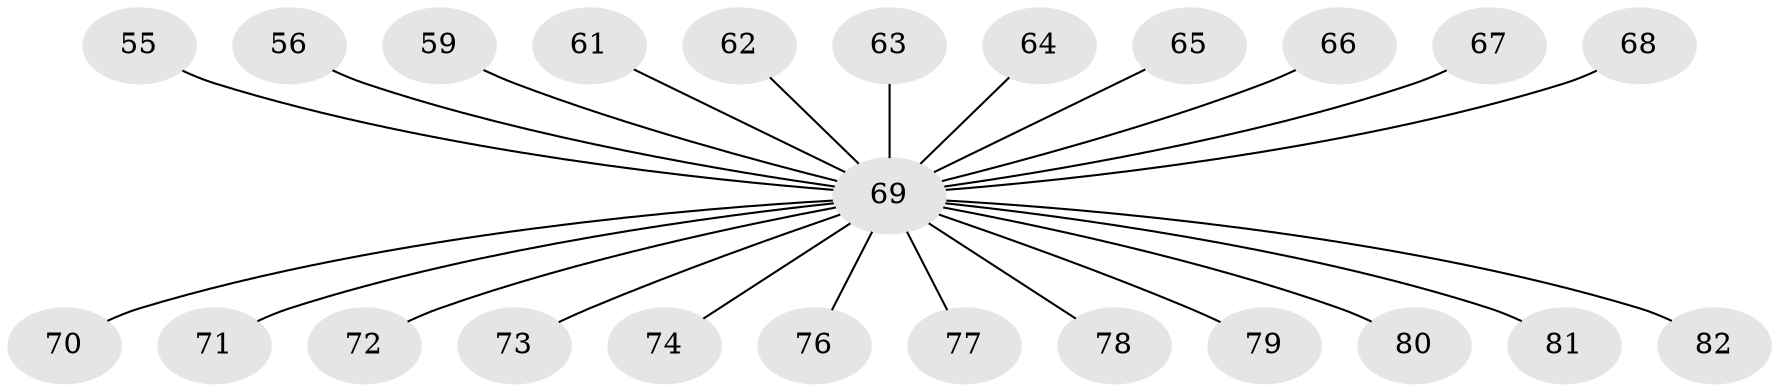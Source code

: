 // original degree distribution, {3: 0.14634146341463414, 10: 0.012195121951219513, 2: 0.24390243902439024, 4: 0.06097560975609756, 5: 0.036585365853658534, 1: 0.5}
// Generated by graph-tools (version 1.1) at 2025/55/03/04/25 21:55:49]
// undirected, 24 vertices, 23 edges
graph export_dot {
graph [start="1"]
  node [color=gray90,style=filled];
  55;
  56;
  59;
  61 [super="+57"];
  62;
  63;
  64;
  65 [super="+60"];
  66;
  67;
  68;
  69 [super="+5+6+21+17+11+20+42+31+29+35+58+41+51+36+53+39+44+46+43+45+47+48+49+50+52+54"];
  70;
  71;
  72;
  73;
  74;
  76;
  77;
  78 [super="+75"];
  79;
  80;
  81 [super="+34"];
  82;
  55 -- 69;
  56 -- 69;
  59 -- 69;
  61 -- 69;
  62 -- 69;
  63 -- 69;
  64 -- 69;
  65 -- 69;
  66 -- 69;
  67 -- 69;
  68 -- 69;
  69 -- 71;
  69 -- 73;
  69 -- 70;
  69 -- 74;
  69 -- 80;
  69 -- 72;
  69 -- 76;
  69 -- 77;
  69 -- 79;
  69 -- 81;
  69 -- 82;
  69 -- 78;
}
